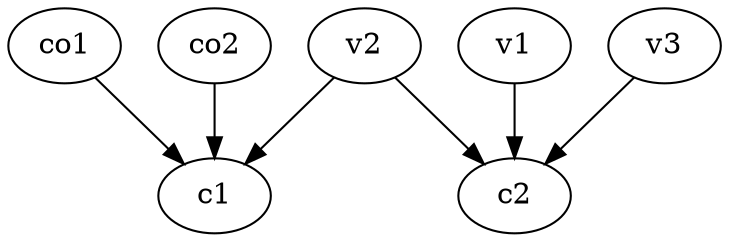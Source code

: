 strict digraph  {
c1;
c2;
v1;
v2;
v3;
co1;
co2;
v1 -> c2  [weight=1];
v2 -> c2  [weight=1];
v2 -> c1  [weight=1];
v3 -> c2  [weight=1];
co1 -> c1  [weight=1];
co2 -> c1  [weight=1];
}
